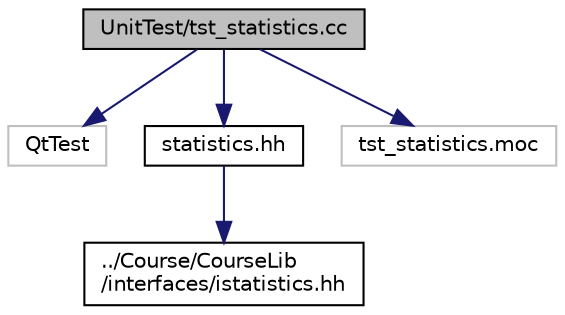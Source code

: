 digraph "UnitTest/tst_statistics.cc"
{
 // LATEX_PDF_SIZE
  edge [fontname="Helvetica",fontsize="10",labelfontname="Helvetica",labelfontsize="10"];
  node [fontname="Helvetica",fontsize="10",shape=record];
  Node1 [label="UnitTest/tst_statistics.cc",height=0.2,width=0.4,color="black", fillcolor="grey75", style="filled", fontcolor="black",tooltip=" "];
  Node1 -> Node2 [color="midnightblue",fontsize="10",style="solid",fontname="Helvetica"];
  Node2 [label="QtTest",height=0.2,width=0.4,color="grey75", fillcolor="white", style="filled",tooltip=" "];
  Node1 -> Node3 [color="midnightblue",fontsize="10",style="solid",fontname="Helvetica"];
  Node3 [label="statistics.hh",height=0.2,width=0.4,color="black", fillcolor="white", style="filled",URL="$statistics_8hh.html",tooltip="Define Statistic class which is a storage for statistics of current game state."];
  Node3 -> Node4 [color="midnightblue",fontsize="10",style="solid",fontname="Helvetica"];
  Node4 [label="../Course/CourseLib\l/interfaces/istatistics.hh",height=0.2,width=0.4,color="black", fillcolor="white", style="filled",URL="$istatistics_8hh.html",tooltip="Defines an interface for scoring statistics."];
  Node1 -> Node5 [color="midnightblue",fontsize="10",style="solid",fontname="Helvetica"];
  Node5 [label="tst_statistics.moc",height=0.2,width=0.4,color="grey75", fillcolor="white", style="filled",tooltip=" "];
}
